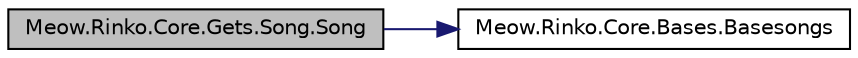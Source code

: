 digraph "Meow.Rinko.Core.Gets.Song.Song"
{
 // LATEX_PDF_SIZE
  edge [fontname="Helvetica",fontsize="10",labelfontname="Helvetica",labelfontsize="10"];
  node [fontname="Helvetica",fontsize="10",shape=record];
  rankdir="LR";
  Node1 [label="Meow.Rinko.Core.Gets.Song.Song",height=0.2,width=0.4,color="black", fillcolor="grey75", style="filled", fontcolor="black",tooltip="初始化所有乐曲列表"];
  Node1 -> Node2 [color="midnightblue",fontsize="10",style="solid",fontname="Helvetica"];
  Node2 [label="Meow.Rinko.Core.Bases.Basesongs",height=0.2,width=0.4,color="black", fillcolor="white", style="filled",URL="$classMeow_1_1Rinko_1_1Core_1_1Bases.html#ac76cbdc881285deb93b66ae1da95c45c",tooltip="所有歌曲"];
}
